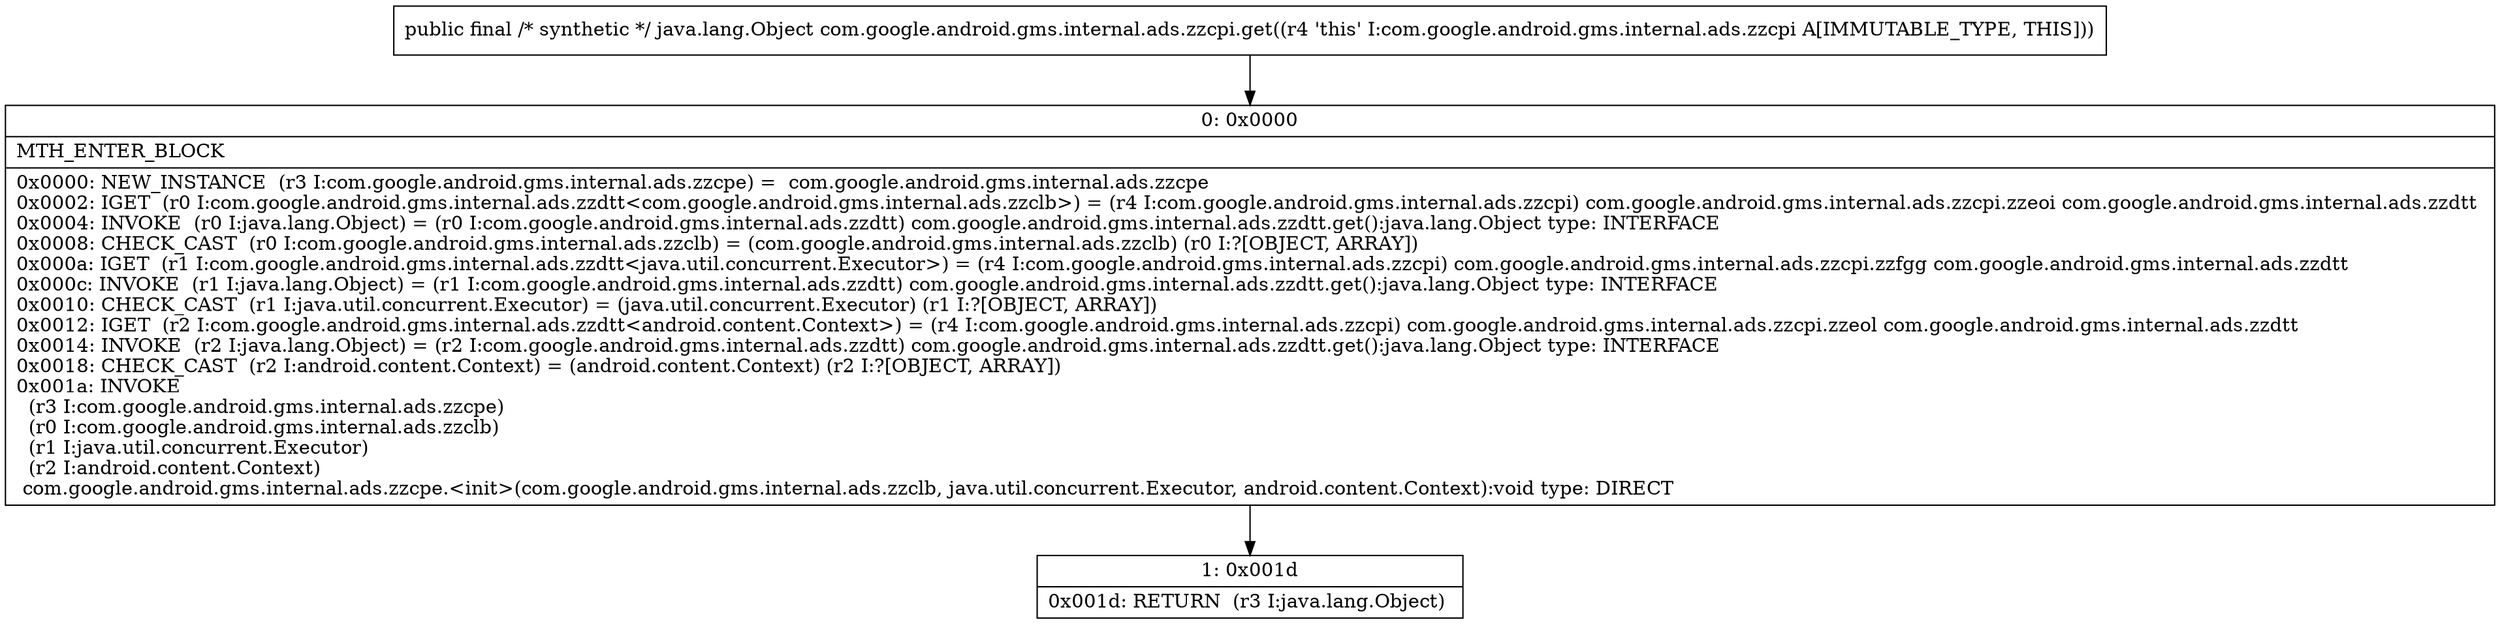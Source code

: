 digraph "CFG forcom.google.android.gms.internal.ads.zzcpi.get()Ljava\/lang\/Object;" {
Node_0 [shape=record,label="{0\:\ 0x0000|MTH_ENTER_BLOCK\l|0x0000: NEW_INSTANCE  (r3 I:com.google.android.gms.internal.ads.zzcpe) =  com.google.android.gms.internal.ads.zzcpe \l0x0002: IGET  (r0 I:com.google.android.gms.internal.ads.zzdtt\<com.google.android.gms.internal.ads.zzclb\>) = (r4 I:com.google.android.gms.internal.ads.zzcpi) com.google.android.gms.internal.ads.zzcpi.zzeoi com.google.android.gms.internal.ads.zzdtt \l0x0004: INVOKE  (r0 I:java.lang.Object) = (r0 I:com.google.android.gms.internal.ads.zzdtt) com.google.android.gms.internal.ads.zzdtt.get():java.lang.Object type: INTERFACE \l0x0008: CHECK_CAST  (r0 I:com.google.android.gms.internal.ads.zzclb) = (com.google.android.gms.internal.ads.zzclb) (r0 I:?[OBJECT, ARRAY]) \l0x000a: IGET  (r1 I:com.google.android.gms.internal.ads.zzdtt\<java.util.concurrent.Executor\>) = (r4 I:com.google.android.gms.internal.ads.zzcpi) com.google.android.gms.internal.ads.zzcpi.zzfgg com.google.android.gms.internal.ads.zzdtt \l0x000c: INVOKE  (r1 I:java.lang.Object) = (r1 I:com.google.android.gms.internal.ads.zzdtt) com.google.android.gms.internal.ads.zzdtt.get():java.lang.Object type: INTERFACE \l0x0010: CHECK_CAST  (r1 I:java.util.concurrent.Executor) = (java.util.concurrent.Executor) (r1 I:?[OBJECT, ARRAY]) \l0x0012: IGET  (r2 I:com.google.android.gms.internal.ads.zzdtt\<android.content.Context\>) = (r4 I:com.google.android.gms.internal.ads.zzcpi) com.google.android.gms.internal.ads.zzcpi.zzeol com.google.android.gms.internal.ads.zzdtt \l0x0014: INVOKE  (r2 I:java.lang.Object) = (r2 I:com.google.android.gms.internal.ads.zzdtt) com.google.android.gms.internal.ads.zzdtt.get():java.lang.Object type: INTERFACE \l0x0018: CHECK_CAST  (r2 I:android.content.Context) = (android.content.Context) (r2 I:?[OBJECT, ARRAY]) \l0x001a: INVOKE  \l  (r3 I:com.google.android.gms.internal.ads.zzcpe)\l  (r0 I:com.google.android.gms.internal.ads.zzclb)\l  (r1 I:java.util.concurrent.Executor)\l  (r2 I:android.content.Context)\l com.google.android.gms.internal.ads.zzcpe.\<init\>(com.google.android.gms.internal.ads.zzclb, java.util.concurrent.Executor, android.content.Context):void type: DIRECT \l}"];
Node_1 [shape=record,label="{1\:\ 0x001d|0x001d: RETURN  (r3 I:java.lang.Object) \l}"];
MethodNode[shape=record,label="{public final \/* synthetic *\/ java.lang.Object com.google.android.gms.internal.ads.zzcpi.get((r4 'this' I:com.google.android.gms.internal.ads.zzcpi A[IMMUTABLE_TYPE, THIS])) }"];
MethodNode -> Node_0;
Node_0 -> Node_1;
}

